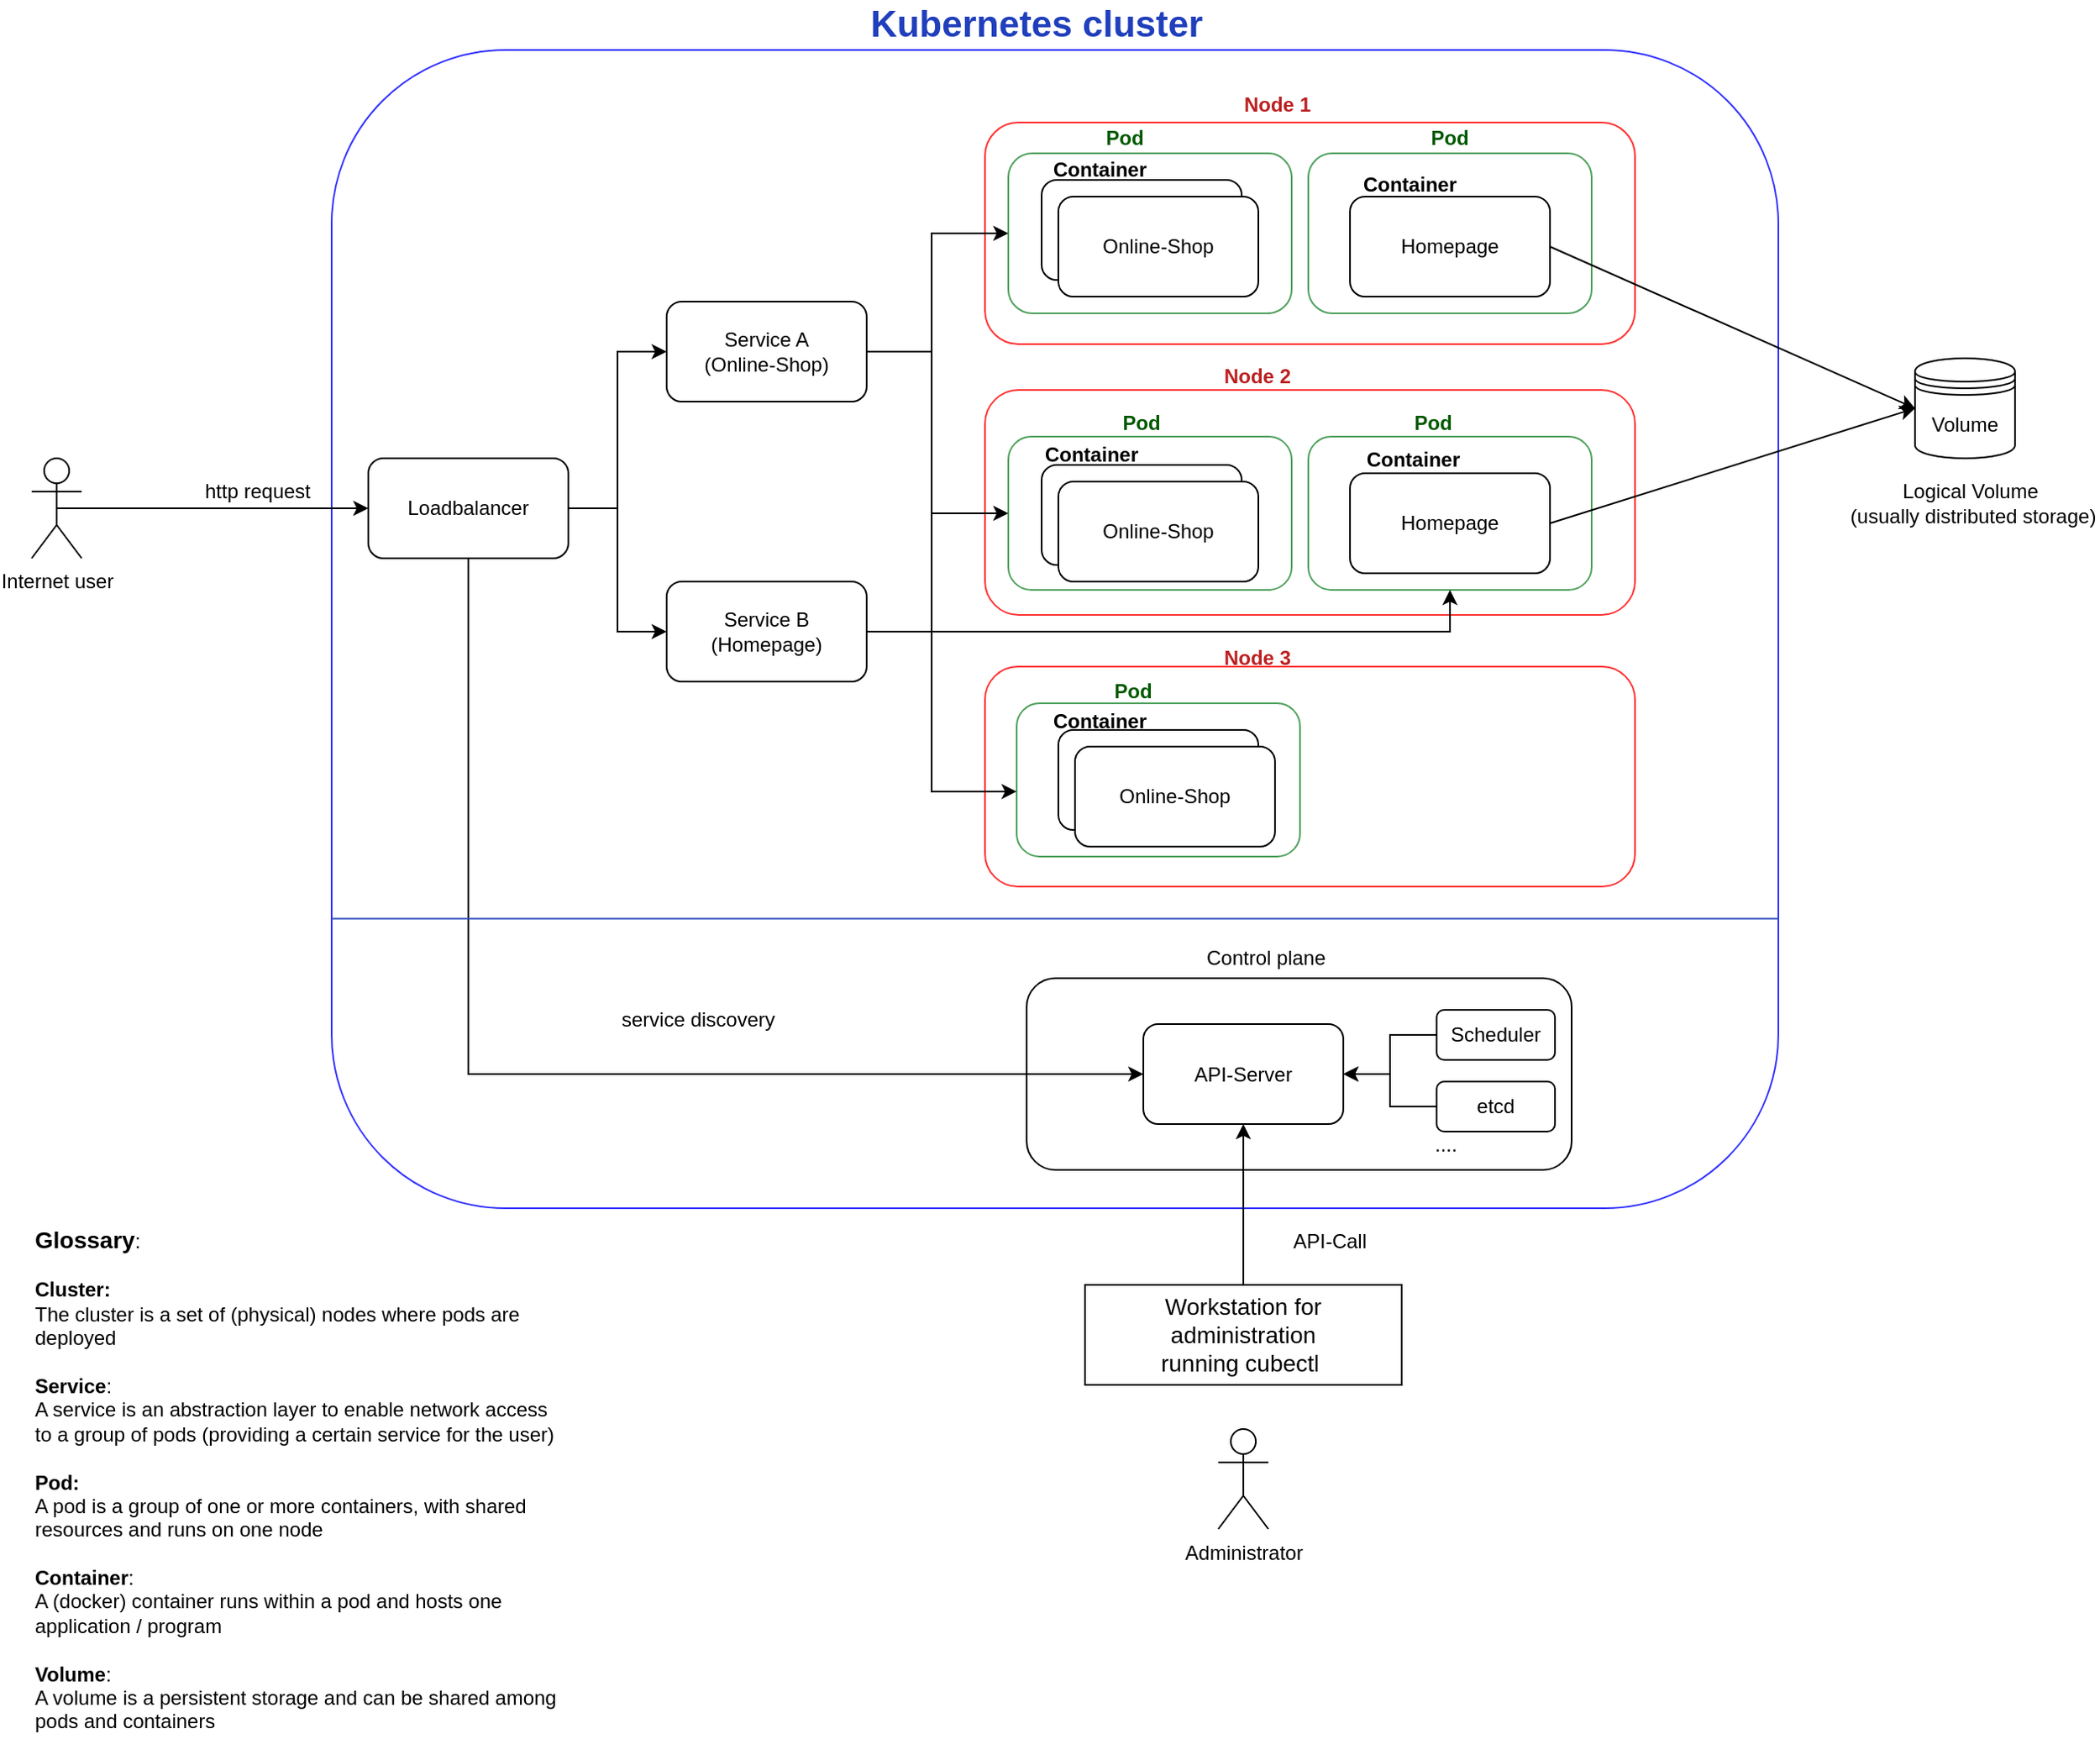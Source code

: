 <mxfile version="20.8.16" type="device"><diagram id="yRh2nw5WrjYz8bn3ZASc" name="Seite-1"><mxGraphModel dx="1418" dy="820" grid="1" gridSize="10" guides="1" tooltips="1" connect="1" arrows="1" fold="1" page="1" pageScale="1" pageWidth="827" pageHeight="1169" math="0" shadow="0"><root><mxCell id="0"/><mxCell id="1" parent="0"/><mxCell id="jIGemz8Pkm7NtJd_Iziw-28" value="" style="rounded=1;whiteSpace=wrap;html=1;strokeColor=#4fa15d;fontColor=#bc2020;fillColor=none;" parent="1" vertex="1"><mxGeometry x="626" y="365" width="170" height="92" as="geometry"/></mxCell><mxCell id="jIGemz8Pkm7NtJd_Iziw-38" value="" style="rounded=1;whiteSpace=wrap;html=1;strokeColor=#000000;fontColor=#000000;fillColor=none;" parent="1" vertex="1"><mxGeometry x="637" y="690" width="327" height="115" as="geometry"/></mxCell><mxCell id="jIGemz8Pkm7NtJd_Iziw-14" value="" style="rounded=1;whiteSpace=wrap;html=1;fillColor=none;strokeColor=#3333FF;" parent="1" vertex="1"><mxGeometry x="220" y="133" width="868" height="695" as="geometry"/></mxCell><mxCell id="jIGemz8Pkm7NtJd_Iziw-30" value="" style="rounded=1;whiteSpace=wrap;html=1;strokeColor=#4fa15d;fontColor=#bc2020;fillColor=none;" parent="1" vertex="1"><mxGeometry x="806" y="365" width="170" height="92" as="geometry"/></mxCell><mxCell id="jIGemz8Pkm7NtJd_Iziw-29" value="" style="rounded=1;whiteSpace=wrap;html=1;strokeColor=#4fa15d;fontColor=#bc2020;fillColor=none;" parent="1" vertex="1"><mxGeometry x="806" y="195" width="170" height="96" as="geometry"/></mxCell><mxCell id="jIGemz8Pkm7NtJd_Iziw-22" value="" style="rounded=1;whiteSpace=wrap;html=1;strokeColor=#ff3333;fontColor=#bc2037;fillColor=none;" parent="1" vertex="1"><mxGeometry x="612" y="503" width="390" height="132" as="geometry"/></mxCell><mxCell id="jIGemz8Pkm7NtJd_Iziw-1" value="Volume" style="shape=datastore;whiteSpace=wrap;html=1;" parent="1" vertex="1"><mxGeometry x="1170" y="318" width="60" height="60" as="geometry"/></mxCell><mxCell id="jIGemz8Pkm7NtJd_Iziw-35" style="edgeStyle=orthogonalEdgeStyle;rounded=0;orthogonalLoop=1;jettySize=auto;html=1;fontColor=#005900;entryX=0.5;entryY=1;entryDx=0;entryDy=0;startArrow=none;" parent="1" source="jIGemz8Pkm7NtJd_Iziw-50" target="jIGemz8Pkm7NtJd_Iziw-37" edge="1"><mxGeometry relative="1" as="geometry"><mxPoint x="783" y="854" as="sourcePoint"/><mxPoint x="843" y="854" as="targetPoint"/></mxGeometry></mxCell><mxCell id="jIGemz8Pkm7NtJd_Iziw-59" style="edgeStyle=orthogonalEdgeStyle;rounded=0;orthogonalLoop=1;jettySize=auto;html=1;exitX=0.5;exitY=0.5;exitDx=0;exitDy=0;exitPerimeter=0;fontSize=14;fontColor=#000000;" parent="1" source="jIGemz8Pkm7NtJd_Iziw-4" target="jIGemz8Pkm7NtJd_Iziw-56" edge="1"><mxGeometry relative="1" as="geometry"/></mxCell><mxCell id="jIGemz8Pkm7NtJd_Iziw-4" value="Internet user" style="shape=umlActor;verticalLabelPosition=bottom;verticalAlign=top;html=1;" parent="1" vertex="1"><mxGeometry x="40" y="378" width="30" height="60" as="geometry"/></mxCell><mxCell id="jIGemz8Pkm7NtJd_Iziw-5" value="Online-Shop" style="rounded=1;whiteSpace=wrap;html=1;" parent="1" vertex="1"><mxGeometry x="646" y="382" width="120" height="60" as="geometry"/></mxCell><mxCell id="jIGemz8Pkm7NtJd_Iziw-7" value="&lt;div style=&quot;&quot;&gt;&lt;span style=&quot;background-color: initial;&quot;&gt;&lt;b&gt;&lt;font style=&quot;font-size: 14px;&quot;&gt;Glossary&lt;/font&gt;&lt;/b&gt;:&lt;/span&gt;&lt;/div&gt;&lt;div style=&quot;&quot;&gt;&lt;span style=&quot;background-color: initial;&quot;&gt;&lt;br&gt;&lt;/span&gt;&lt;/div&gt;&lt;div style=&quot;border-color: var(--border-color);&quot;&gt;&lt;b style=&quot;border-color: var(--border-color);&quot;&gt;Cluster:&amp;nbsp;&lt;/b&gt;&lt;/div&gt;&lt;div style=&quot;&quot;&gt;&lt;span style=&quot;background-color: initial;&quot;&gt;The cluster is a set of (physical) nodes where pods are deployed&lt;/span&gt;&lt;/div&gt;&lt;div style=&quot;&quot;&gt;&lt;b&gt;&lt;br&gt;&lt;/b&gt;&lt;/div&gt;&lt;div style=&quot;border-color: var(--border-color);&quot;&gt;&lt;b style=&quot;border-color: var(--border-color);&quot;&gt;Service&lt;/b&gt;:&lt;/div&gt;&lt;div style=&quot;border-color: var(--border-color);&quot;&gt;A service is an abstraction layer to enable network access to a group of pods (providing a certain service for the user)&lt;/div&gt;&lt;div style=&quot;border-color: var(--border-color);&quot;&gt;&lt;br style=&quot;border-color: var(--border-color);&quot;&gt;&lt;/div&gt;&lt;div style=&quot;&quot;&gt;&lt;b&gt;Pod:&amp;nbsp;&lt;/b&gt;&lt;/div&gt;A pod is a group of one or more containers, with shared&amp;nbsp; resources and runs on one node&lt;div style=&quot;&quot;&gt;&lt;span style=&quot;background-color: initial;&quot;&gt;&amp;nbsp;&lt;/span&gt;&lt;/div&gt;&lt;div style=&quot;&quot;&gt;&lt;b style=&quot;background-color: initial;&quot;&gt;Container&lt;/b&gt;&lt;span style=&quot;background-color: initial;&quot;&gt;:&amp;nbsp;&lt;/span&gt;&lt;br&gt;&lt;/div&gt;&lt;div style=&quot;&quot;&gt;&lt;span style=&quot;background-color: initial;&quot;&gt;A (docker) container runs within a pod and hosts one application / program&amp;nbsp;&lt;/span&gt;&lt;/div&gt;&lt;div style=&quot;&quot;&gt;&lt;b style=&quot;background-color: initial;&quot;&gt;&lt;br&gt;&lt;/b&gt;&lt;/div&gt;&lt;div style=&quot;&quot;&gt;&lt;b style=&quot;background-color: initial;&quot;&gt;Volume&lt;/b&gt;&lt;span style=&quot;background-color: initial;&quot;&gt;:&lt;/span&gt;&lt;br&gt;&lt;/div&gt;&lt;div style=&quot;&quot;&gt;&lt;span style=&quot;background-color: initial;&quot;&gt;A volume is a persistent storage and can be shared among pods and containers&lt;/span&gt;&lt;/div&gt;" style="text;html=1;strokeColor=none;fillColor=none;align=left;verticalAlign=middle;whiteSpace=wrap;rounded=0;" parent="1" vertex="1"><mxGeometry x="40" y="835.5" width="317" height="310" as="geometry"/></mxCell><mxCell id="jIGemz8Pkm7NtJd_Iziw-8" value="Homepage" style="rounded=1;whiteSpace=wrap;html=1;" parent="1" vertex="1"><mxGeometry x="831" y="387" width="120" height="60" as="geometry"/></mxCell><mxCell id="jIGemz8Pkm7NtJd_Iziw-9" value="Homepage" style="rounded=1;whiteSpace=wrap;html=1;" parent="1" vertex="1"><mxGeometry x="831" y="221" width="120" height="60" as="geometry"/></mxCell><mxCell id="jIGemz8Pkm7NtJd_Iziw-10" value="Online-Shop" style="rounded=1;whiteSpace=wrap;html=1;" parent="1" vertex="1"><mxGeometry x="646" y="211" width="120" height="60" as="geometry"/></mxCell><mxCell id="jIGemz8Pkm7NtJd_Iziw-15" value="Kubernetes cluster" style="text;html=1;strokeColor=none;fillColor=none;align=center;verticalAlign=middle;whiteSpace=wrap;rounded=0;fontColor=#203fbc;fontStyle=1;fontSize=22;" parent="1" vertex="1"><mxGeometry x="500" y="103" width="286" height="30" as="geometry"/></mxCell><mxCell id="jIGemz8Pkm7NtJd_Iziw-16" value="" style="rounded=1;whiteSpace=wrap;html=1;strokeColor=#ff3333;fontColor=#bc2037;fillColor=none;" parent="1" vertex="1"><mxGeometry x="612" y="176.5" width="390" height="133" as="geometry"/></mxCell><mxCell id="jIGemz8Pkm7NtJd_Iziw-17" value="" style="rounded=1;whiteSpace=wrap;html=1;strokeColor=#ff3333;fontColor=#bc2037;fillColor=none;" parent="1" vertex="1"><mxGeometry x="612" y="337" width="390" height="135" as="geometry"/></mxCell><mxCell id="jIGemz8Pkm7NtJd_Iziw-18" value="Node 1" style="text;html=1;strokeColor=none;fillColor=none;align=center;verticalAlign=middle;whiteSpace=wrap;rounded=0;fontColor=#bc2020;fontStyle=1" parent="1" vertex="1"><mxGeometry x="732" y="151" width="111" height="30" as="geometry"/></mxCell><mxCell id="jIGemz8Pkm7NtJd_Iziw-19" value="Node 2" style="text;html=1;strokeColor=none;fillColor=none;align=center;verticalAlign=middle;whiteSpace=wrap;rounded=0;fontColor=#bc2020;fontStyle=1" parent="1" vertex="1"><mxGeometry x="720" y="314" width="111" height="30" as="geometry"/></mxCell><mxCell id="jIGemz8Pkm7NtJd_Iziw-23" value="Node 3" style="text;html=1;strokeColor=none;fillColor=none;align=center;verticalAlign=middle;whiteSpace=wrap;rounded=0;fontColor=#bc2020;fontStyle=1" parent="1" vertex="1"><mxGeometry x="720" y="483" width="111" height="30" as="geometry"/></mxCell><mxCell id="jIGemz8Pkm7NtJd_Iziw-24" value="Online-Shop" style="rounded=1;whiteSpace=wrap;html=1;" parent="1" vertex="1"><mxGeometry x="656" y="392" width="120" height="60" as="geometry"/></mxCell><mxCell id="jIGemz8Pkm7NtJd_Iziw-25" value="Online-Shop" style="rounded=1;whiteSpace=wrap;html=1;" parent="1" vertex="1"><mxGeometry x="656" y="221" width="120" height="60" as="geometry"/></mxCell><mxCell id="jIGemz8Pkm7NtJd_Iziw-26" value="" style="rounded=1;whiteSpace=wrap;html=1;strokeColor=#4fa15d;fontColor=#bc2020;fillColor=none;" parent="1" vertex="1"><mxGeometry x="626" y="195" width="170" height="96" as="geometry"/></mxCell><mxCell id="jIGemz8Pkm7NtJd_Iziw-27" value="&lt;font color=&quot;#005900&quot;&gt;Pod&lt;/font&gt;" style="text;html=1;strokeColor=none;fillColor=none;align=center;verticalAlign=middle;whiteSpace=wrap;rounded=0;fontColor=#203fbc;fontStyle=1" parent="1" vertex="1"><mxGeometry x="646" y="171" width="100" height="30" as="geometry"/></mxCell><mxCell id="jIGemz8Pkm7NtJd_Iziw-31" value="&lt;font color=&quot;#005900&quot;&gt;Pod&lt;/font&gt;" style="text;html=1;strokeColor=none;fillColor=none;align=center;verticalAlign=middle;whiteSpace=wrap;rounded=0;fontColor=#203fbc;fontStyle=1" parent="1" vertex="1"><mxGeometry x="841" y="171" width="100" height="30" as="geometry"/></mxCell><mxCell id="jIGemz8Pkm7NtJd_Iziw-32" value="&lt;font color=&quot;#005900&quot;&gt;Pod&lt;/font&gt;" style="text;html=1;strokeColor=none;fillColor=none;align=center;verticalAlign=middle;whiteSpace=wrap;rounded=0;fontColor=#203fbc;fontStyle=1" parent="1" vertex="1"><mxGeometry x="656" y="342" width="100" height="30" as="geometry"/></mxCell><mxCell id="jIGemz8Pkm7NtJd_Iziw-34" value="&lt;font color=&quot;#005900&quot;&gt;Pod&lt;/font&gt;" style="text;html=1;strokeColor=none;fillColor=none;align=center;verticalAlign=middle;whiteSpace=wrap;rounded=0;fontColor=#203fbc;fontStyle=1" parent="1" vertex="1"><mxGeometry x="831" y="342" width="100" height="30" as="geometry"/></mxCell><mxCell id="jIGemz8Pkm7NtJd_Iziw-36" value="&lt;div style=&quot;&quot;&gt;&lt;span style=&quot;background-color: initial;&quot;&gt;API-Call&lt;/span&gt;&lt;br&gt;&lt;/div&gt;" style="text;html=1;strokeColor=none;fillColor=none;align=left;verticalAlign=middle;whiteSpace=wrap;rounded=0;" parent="1" vertex="1"><mxGeometry x="795" y="835.5" width="115" height="25" as="geometry"/></mxCell><mxCell id="jIGemz8Pkm7NtJd_Iziw-37" value="API-Server" style="rounded=1;whiteSpace=wrap;html=1;strokeColor=#000000;fontColor=#000000;fillColor=none;" parent="1" vertex="1"><mxGeometry x="707" y="717.5" width="120" height="60" as="geometry"/></mxCell><mxCell id="jIGemz8Pkm7NtJd_Iziw-39" value="&lt;div style=&quot;&quot;&gt;Control plane&lt;/div&gt;" style="text;html=1;strokeColor=none;fillColor=none;align=left;verticalAlign=middle;whiteSpace=wrap;rounded=0;" parent="1" vertex="1"><mxGeometry x="743" y="665" width="115" height="25" as="geometry"/></mxCell><mxCell id="jIGemz8Pkm7NtJd_Iziw-40" value="" style="endArrow=classic;html=1;rounded=0;fontSize=14;fontColor=#000000;entryX=0;entryY=0.5;entryDx=0;entryDy=0;exitX=1;exitY=0.5;exitDx=0;exitDy=0;" parent="1" source="jIGemz8Pkm7NtJd_Iziw-9" target="jIGemz8Pkm7NtJd_Iziw-1" edge="1"><mxGeometry width="50" height="50" relative="1" as="geometry"><mxPoint x="773" y="555" as="sourcePoint"/><mxPoint x="823" y="505" as="targetPoint"/></mxGeometry></mxCell><mxCell id="jIGemz8Pkm7NtJd_Iziw-41" value="" style="endArrow=classic;html=1;rounded=0;fontSize=14;fontColor=#000000;exitX=1;exitY=0.5;exitDx=0;exitDy=0;entryX=0;entryY=0.5;entryDx=0;entryDy=0;" parent="1" source="jIGemz8Pkm7NtJd_Iziw-8" target="jIGemz8Pkm7NtJd_Iziw-1" edge="1"><mxGeometry width="50" height="50" relative="1" as="geometry"><mxPoint x="961" y="273" as="sourcePoint"/><mxPoint x="1103" y="345" as="targetPoint"/></mxGeometry></mxCell><mxCell id="jIGemz8Pkm7NtJd_Iziw-42" value="&lt;font color=&quot;#000000&quot;&gt;Container&lt;/font&gt;" style="text;html=1;strokeColor=none;fillColor=none;align=center;verticalAlign=middle;whiteSpace=wrap;rounded=0;fontColor=#203fbc;fontStyle=1" parent="1" vertex="1"><mxGeometry x="817" y="199" width="100" height="30" as="geometry"/></mxCell><mxCell id="jIGemz8Pkm7NtJd_Iziw-43" value="&lt;font color=&quot;#000000&quot;&gt;Container&lt;/font&gt;" style="text;html=1;strokeColor=none;fillColor=none;align=center;verticalAlign=middle;whiteSpace=wrap;rounded=0;fontColor=#203fbc;fontStyle=1" parent="1" vertex="1"><mxGeometry x="819" y="364" width="100" height="30" as="geometry"/></mxCell><mxCell id="jIGemz8Pkm7NtJd_Iziw-44" value="&lt;font color=&quot;#000000&quot;&gt;Container&lt;/font&gt;" style="text;html=1;strokeColor=none;fillColor=none;align=center;verticalAlign=middle;whiteSpace=wrap;rounded=0;fontColor=#203fbc;fontStyle=1" parent="1" vertex="1"><mxGeometry x="626" y="361" width="100" height="30" as="geometry"/></mxCell><mxCell id="jIGemz8Pkm7NtJd_Iziw-45" value="&lt;font color=&quot;#000000&quot;&gt;Container&lt;/font&gt;" style="text;html=1;strokeColor=none;fillColor=none;align=center;verticalAlign=middle;whiteSpace=wrap;rounded=0;fontColor=#203fbc;fontStyle=1" parent="1" vertex="1"><mxGeometry x="631" y="190" width="100" height="30" as="geometry"/></mxCell><mxCell id="jIGemz8Pkm7NtJd_Iziw-46" value="&lt;div style=&quot;&quot;&gt;Logical Volume&amp;nbsp;&lt;/div&gt;&lt;div style=&quot;&quot;&gt;(usually distributed storage)&lt;/div&gt;" style="text;html=1;strokeColor=none;fillColor=none;align=center;verticalAlign=middle;whiteSpace=wrap;rounded=0;" parent="1" vertex="1"><mxGeometry x="1130" y="392" width="150" height="25" as="geometry"/></mxCell><mxCell id="jIGemz8Pkm7NtJd_Iziw-50" value="Workstation for &lt;br&gt;administration&lt;br&gt;running&amp;nbsp;cubectl&amp;nbsp;" style="rounded=0;whiteSpace=wrap;html=1;strokeColor=#000000;fontSize=14;fontColor=#000000;fillColor=none;" parent="1" vertex="1"><mxGeometry x="672" y="874" width="190" height="60" as="geometry"/></mxCell><mxCell id="jIGemz8Pkm7NtJd_Iziw-51" value="Administrator" style="shape=umlActor;verticalLabelPosition=bottom;verticalAlign=top;html=1;" parent="1" vertex="1"><mxGeometry x="752" y="960.5" width="30" height="60" as="geometry"/></mxCell><mxCell id="jIGemz8Pkm7NtJd_Iziw-52" value="" style="rounded=1;whiteSpace=wrap;html=1;strokeColor=#4fa15d;fontColor=#bc2020;fillColor=none;" parent="1" vertex="1"><mxGeometry x="631" y="525" width="170" height="92" as="geometry"/></mxCell><mxCell id="jIGemz8Pkm7NtJd_Iziw-53" value="&lt;font color=&quot;#005900&quot;&gt;Pod&lt;/font&gt;" style="text;html=1;strokeColor=none;fillColor=none;align=center;verticalAlign=middle;whiteSpace=wrap;rounded=0;fontColor=#203fbc;fontStyle=1" parent="1" vertex="1"><mxGeometry x="651" y="503" width="100" height="30" as="geometry"/></mxCell><mxCell id="jIGemz8Pkm7NtJd_Iziw-54" value="&lt;font color=&quot;#000000&quot;&gt;Container&lt;/font&gt;" style="text;html=1;strokeColor=none;fillColor=none;align=center;verticalAlign=middle;whiteSpace=wrap;rounded=0;fontColor=#203fbc;fontStyle=1" parent="1" vertex="1"><mxGeometry x="631" y="521" width="100" height="30" as="geometry"/></mxCell><mxCell id="jIGemz8Pkm7NtJd_Iziw-55" value="Online-Shop" style="rounded=1;whiteSpace=wrap;html=1;" parent="1" vertex="1"><mxGeometry x="656" y="541" width="120" height="60" as="geometry"/></mxCell><mxCell id="jIGemz8Pkm7NtJd_Iziw-63" style="edgeStyle=orthogonalEdgeStyle;rounded=0;orthogonalLoop=1;jettySize=auto;html=1;entryX=0;entryY=0.5;entryDx=0;entryDy=0;fontSize=14;fontColor=#000000;" parent="1" source="jIGemz8Pkm7NtJd_Iziw-56" target="jIGemz8Pkm7NtJd_Iziw-58" edge="1"><mxGeometry relative="1" as="geometry"/></mxCell><mxCell id="jIGemz8Pkm7NtJd_Iziw-64" style="edgeStyle=orthogonalEdgeStyle;rounded=0;orthogonalLoop=1;jettySize=auto;html=1;exitX=1;exitY=0.5;exitDx=0;exitDy=0;entryX=0;entryY=0.5;entryDx=0;entryDy=0;fontSize=14;fontColor=#000000;" parent="1" source="jIGemz8Pkm7NtJd_Iziw-56" target="jIGemz8Pkm7NtJd_Iziw-57" edge="1"><mxGeometry relative="1" as="geometry"/></mxCell><mxCell id="jIGemz8Pkm7NtJd_Iziw-65" style="edgeStyle=orthogonalEdgeStyle;rounded=0;orthogonalLoop=1;jettySize=auto;html=1;exitX=0.5;exitY=1;exitDx=0;exitDy=0;entryX=0;entryY=0.5;entryDx=0;entryDy=0;fontSize=14;fontColor=#000000;" parent="1" source="jIGemz8Pkm7NtJd_Iziw-56" target="jIGemz8Pkm7NtJd_Iziw-37" edge="1"><mxGeometry relative="1" as="geometry"/></mxCell><mxCell id="jIGemz8Pkm7NtJd_Iziw-56" value="Loadbalancer" style="rounded=1;whiteSpace=wrap;html=1;" parent="1" vertex="1"><mxGeometry x="242" y="378" width="120" height="60" as="geometry"/></mxCell><mxCell id="jIGemz8Pkm7NtJd_Iziw-67" style="edgeStyle=orthogonalEdgeStyle;rounded=0;orthogonalLoop=1;jettySize=auto;html=1;fontSize=14;fontColor=#000000;entryX=0;entryY=0.5;entryDx=0;entryDy=0;" parent="1" source="jIGemz8Pkm7NtJd_Iziw-57" target="jIGemz8Pkm7NtJd_Iziw-26" edge="1"><mxGeometry relative="1" as="geometry"><mxPoint x="622" y="253" as="targetPoint"/><Array as="points"><mxPoint x="580" y="314"/><mxPoint x="580" y="243"/></Array></mxGeometry></mxCell><mxCell id="jrFhOmxHbqIWnzzQ1NDE-6" style="edgeStyle=orthogonalEdgeStyle;rounded=0;orthogonalLoop=1;jettySize=auto;html=1;entryX=0;entryY=0.576;entryDx=0;entryDy=0;entryPerimeter=0;" parent="1" source="jIGemz8Pkm7NtJd_Iziw-57" target="jIGemz8Pkm7NtJd_Iziw-52" edge="1"><mxGeometry relative="1" as="geometry"><Array as="points"><mxPoint x="580" y="314"/><mxPoint x="580" y="578"/></Array></mxGeometry></mxCell><mxCell id="jrFhOmxHbqIWnzzQ1NDE-7" style="edgeStyle=orthogonalEdgeStyle;rounded=0;orthogonalLoop=1;jettySize=auto;html=1;entryX=0;entryY=0.5;entryDx=0;entryDy=0;" parent="1" source="jIGemz8Pkm7NtJd_Iziw-57" target="jIGemz8Pkm7NtJd_Iziw-28" edge="1"><mxGeometry relative="1" as="geometry"><Array as="points"><mxPoint x="580" y="314"/><mxPoint x="580" y="411"/></Array></mxGeometry></mxCell><mxCell id="jIGemz8Pkm7NtJd_Iziw-57" value="Service A&lt;br&gt;(Online-Shop)" style="rounded=1;whiteSpace=wrap;html=1;" parent="1" vertex="1"><mxGeometry x="421" y="284" width="120" height="60" as="geometry"/></mxCell><mxCell id="jIGemz8Pkm7NtJd_Iziw-72" style="edgeStyle=orthogonalEdgeStyle;rounded=0;orthogonalLoop=1;jettySize=auto;html=1;entryX=0.5;entryY=1;entryDx=0;entryDy=0;fontSize=14;fontColor=#000000;" parent="1" source="jIGemz8Pkm7NtJd_Iziw-58" target="jIGemz8Pkm7NtJd_Iziw-30" edge="1"><mxGeometry relative="1" as="geometry"/></mxCell><mxCell id="jIGemz8Pkm7NtJd_Iziw-58" value="Service B&lt;br&gt;(Homepage)" style="rounded=1;whiteSpace=wrap;html=1;" parent="1" vertex="1"><mxGeometry x="421" y="452" width="120" height="60" as="geometry"/></mxCell><mxCell id="jIGemz8Pkm7NtJd_Iziw-60" value="&lt;div style=&quot;&quot;&gt;http request&lt;/div&gt;" style="text;html=1;strokeColor=none;fillColor=none;align=left;verticalAlign=middle;whiteSpace=wrap;rounded=0;" parent="1" vertex="1"><mxGeometry x="142" y="385" width="90" height="25" as="geometry"/></mxCell><mxCell id="jIGemz8Pkm7NtJd_Iziw-66" value="&lt;div style=&quot;&quot;&gt;service discovery&lt;/div&gt;" style="text;html=1;strokeColor=none;fillColor=none;align=left;verticalAlign=middle;whiteSpace=wrap;rounded=0;" parent="1" vertex="1"><mxGeometry x="392" y="702" width="150" height="25" as="geometry"/></mxCell><mxCell id="jIGemz8Pkm7NtJd_Iziw-74" value="" style="endArrow=none;html=1;rounded=0;fontSize=22;fontColor=#000000;entryX=0;entryY=0.75;entryDx=0;entryDy=0;exitX=1;exitY=0.75;exitDx=0;exitDy=0;strokeColor=#3350c1;" parent="1" source="jIGemz8Pkm7NtJd_Iziw-14" target="jIGemz8Pkm7NtJd_Iziw-14" edge="1"><mxGeometry width="50" height="50" relative="1" as="geometry"><mxPoint x="612" y="593" as="sourcePoint"/><mxPoint x="662" y="543" as="targetPoint"/></mxGeometry></mxCell><mxCell id="lc2cYe-c4JPNGU9hTnhu-1" value="Online-Shop" style="rounded=1;whiteSpace=wrap;html=1;" parent="1" vertex="1"><mxGeometry x="666" y="551" width="120" height="60" as="geometry"/></mxCell><mxCell id="ypKGIhYrqoPUjXzGm4mr-11" style="edgeStyle=orthogonalEdgeStyle;rounded=0;orthogonalLoop=1;jettySize=auto;html=1;" edge="1" parent="1" source="ypKGIhYrqoPUjXzGm4mr-1" target="jIGemz8Pkm7NtJd_Iziw-37"><mxGeometry relative="1" as="geometry"/></mxCell><mxCell id="ypKGIhYrqoPUjXzGm4mr-1" value="Scheduler" style="rounded=1;whiteSpace=wrap;html=1;strokeColor=#000000;fontColor=#000000;fillColor=none;" vertex="1" parent="1"><mxGeometry x="883" y="709" width="71" height="30" as="geometry"/></mxCell><mxCell id="ypKGIhYrqoPUjXzGm4mr-8" value="" style="edgeStyle=orthogonalEdgeStyle;rounded=0;orthogonalLoop=1;jettySize=auto;html=1;" edge="1" parent="1" source="ypKGIhYrqoPUjXzGm4mr-2" target="jIGemz8Pkm7NtJd_Iziw-37"><mxGeometry relative="1" as="geometry"/></mxCell><mxCell id="ypKGIhYrqoPUjXzGm4mr-2" value="etcd" style="rounded=1;whiteSpace=wrap;html=1;strokeColor=#000000;fontColor=#000000;fillColor=none;" vertex="1" parent="1"><mxGeometry x="883" y="752" width="71" height="30" as="geometry"/></mxCell><mxCell id="ypKGIhYrqoPUjXzGm4mr-3" value="&lt;div style=&quot;&quot;&gt;&lt;span style=&quot;background-color: initial;&quot;&gt;....&lt;/span&gt;&lt;br&gt;&lt;/div&gt;" style="text;html=1;strokeColor=none;fillColor=none;align=left;verticalAlign=middle;whiteSpace=wrap;rounded=0;" vertex="1" parent="1"><mxGeometry x="880" y="777.5" width="115" height="25" as="geometry"/></mxCell></root></mxGraphModel></diagram></mxfile>